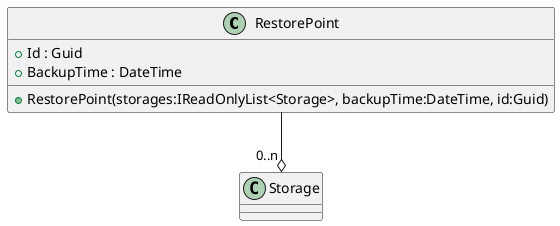 @startuml
class RestorePoint {
    {field} + Id : Guid
    {field} + BackupTime : DateTime

    + RestorePoint(storages:IReadOnlyList<Storage>, backupTime:DateTime, id:Guid)
}
RestorePoint --o "0..n" Storage
@enduml
